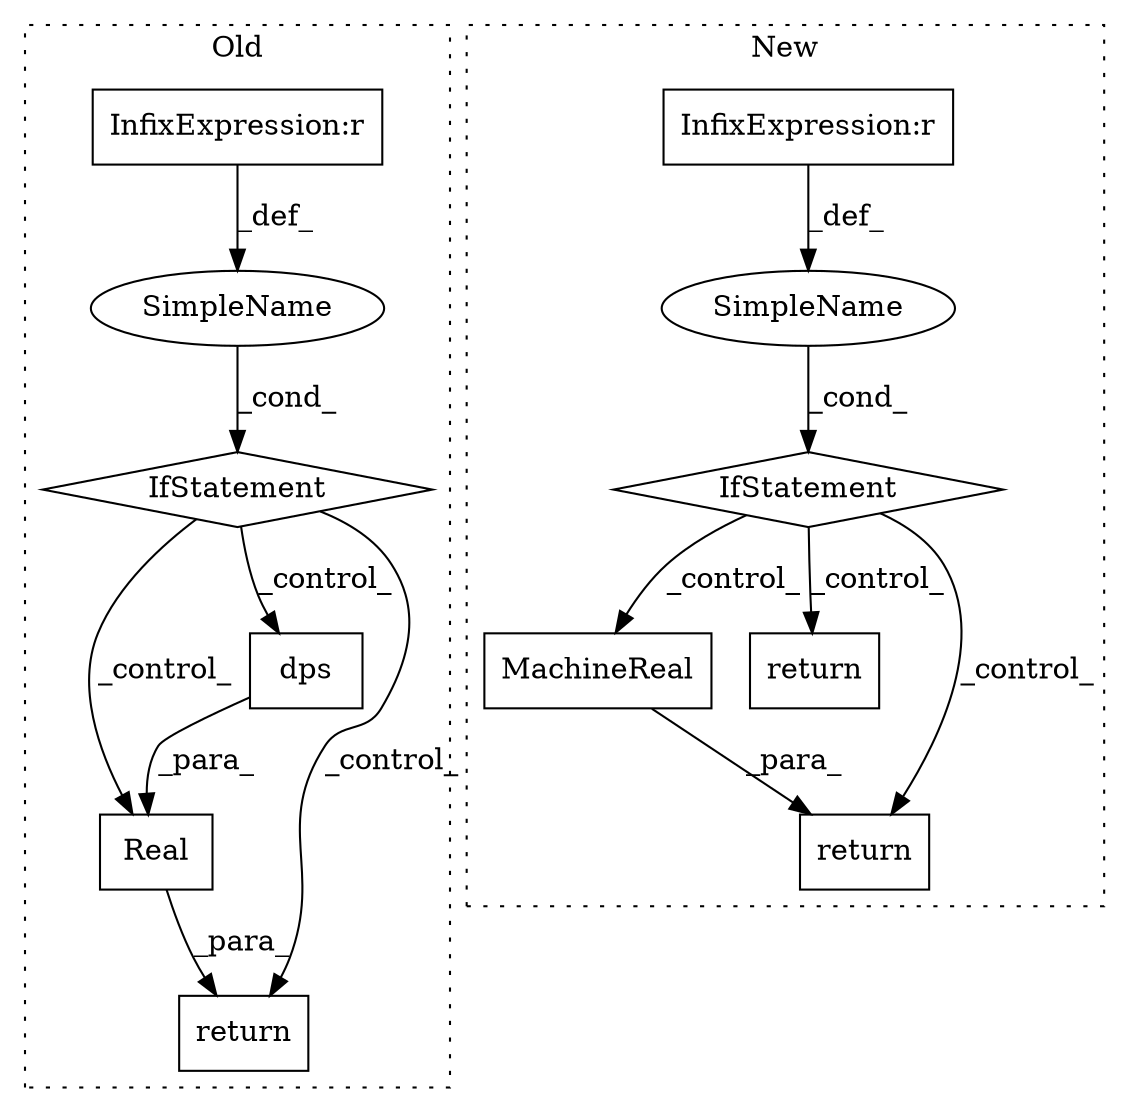 digraph G {
subgraph cluster0 {
1 [label="Real" a="32" s="1087,1127" l="5,1" shape="box"];
3 [label="SimpleName" a="42" s="" l="" shape="ellipse"];
4 [label="dps" a="32" s="1102,1115" l="4,1" shape="box"];
7 [label="InfixExpression:r" a="27" s="1062" l="4" shape="box"];
9 [label="IfStatement" a="25" s="1049,1070" l="4,2" shape="diamond"];
11 [label="return" a="41" s="1080" l="7" shape="box"];
label = "Old";
style="dotted";
}
subgraph cluster1 {
2 [label="MachineReal" a="32" s="1659,1677" l="12,1" shape="box"];
5 [label="SimpleName" a="42" s="" l="" shape="ellipse"];
6 [label="return" a="41" s="1727" l="7" shape="box"];
8 [label="InfixExpression:r" a="27" s="1634" l="4" shape="box"];
10 [label="IfStatement" a="25" s="1629,1642" l="4,2" shape="diamond"];
12 [label="return" a="41" s="1652" l="7" shape="box"];
label = "New";
style="dotted";
}
1 -> 11 [label="_para_"];
2 -> 12 [label="_para_"];
3 -> 9 [label="_cond_"];
4 -> 1 [label="_para_"];
5 -> 10 [label="_cond_"];
7 -> 3 [label="_def_"];
8 -> 5 [label="_def_"];
9 -> 1 [label="_control_"];
9 -> 4 [label="_control_"];
9 -> 11 [label="_control_"];
10 -> 2 [label="_control_"];
10 -> 6 [label="_control_"];
10 -> 12 [label="_control_"];
}